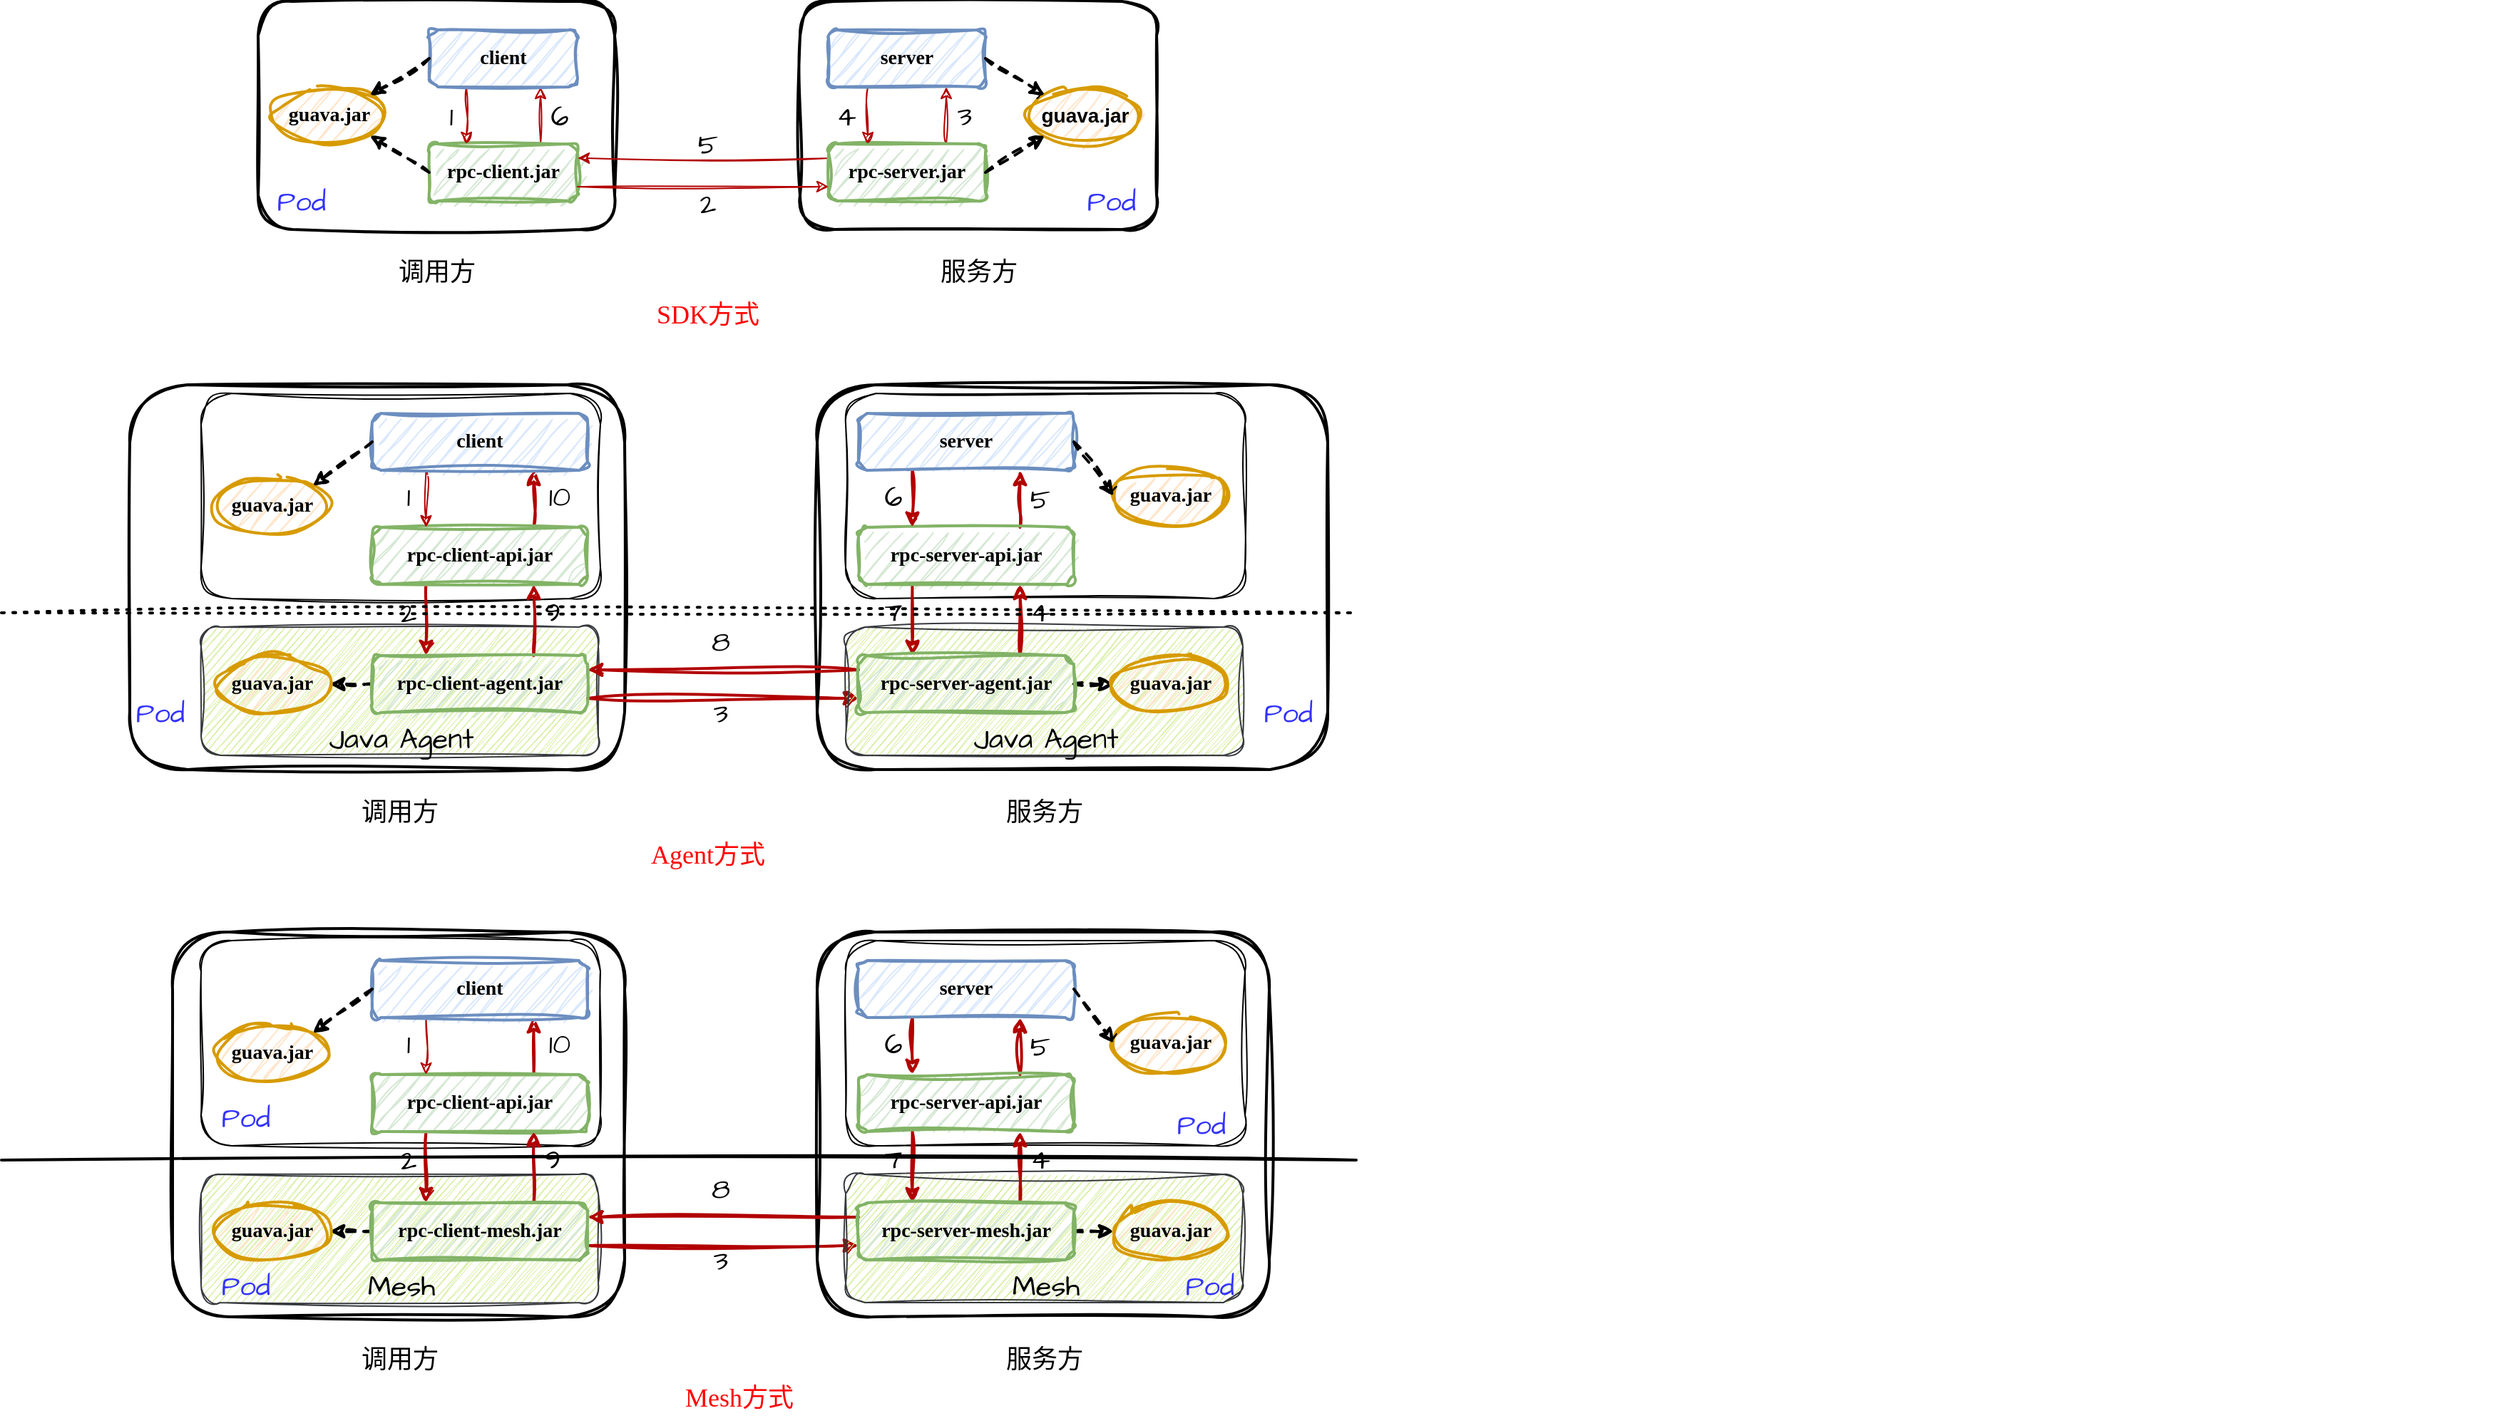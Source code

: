 <mxfile version="23.1.1" type="github">
  <diagram name="第 1 页" id="1m5Y_Z9FJWOdwL9VR-13">
    <mxGraphModel dx="1030" dy="761" grid="1" gridSize="10" guides="1" tooltips="1" connect="1" arrows="1" fold="1" page="1" pageScale="1" pageWidth="827" pageHeight="1169" math="0" shadow="0">
      <root>
        <mxCell id="0" />
        <mxCell id="1" parent="0" />
        <mxCell id="4DX10pmx3WDytaZPGjQy-30" value="" style="rounded=1;whiteSpace=wrap;html=1;strokeWidth=2;fillColor=none;sketch=1;curveFitting=1;jiggle=2;" parent="1" vertex="1">
          <mxGeometry x="100" y="480" width="347" height="270" as="geometry" />
        </mxCell>
        <mxCell id="4DX10pmx3WDytaZPGjQy-62" value="" style="rounded=1;whiteSpace=wrap;html=1;hachureGap=4;fontFamily=Architects Daughter;fontSource=https%3A%2F%2Ffonts.googleapis.com%2Fcss%3Ffamily%3DArchitects%2BDaughter;fontSize=20;fillColor=#cdeb8b;strokeColor=#36393d;sketch=1;curveFitting=1;jiggle=2;" parent="1" vertex="1">
          <mxGeometry x="150" y="650" width="278.5" height="90" as="geometry" />
        </mxCell>
        <mxCell id="4DX10pmx3WDytaZPGjQy-57" value="" style="rounded=1;whiteSpace=wrap;html=1;hachureGap=4;fontFamily=Architects Daughter;fontSource=https%3A%2F%2Ffonts.googleapis.com%2Fcss%3Ffamily%3DArchitects%2BDaughter;fontSize=20;fillColor=none;sketch=1;curveFitting=1;jiggle=2;" parent="1" vertex="1">
          <mxGeometry x="150" y="486" width="280" height="144" as="geometry" />
        </mxCell>
        <mxCell id="4DX10pmx3WDytaZPGjQy-1" value="" style="rounded=1;whiteSpace=wrap;html=1;strokeWidth=2;sketch=1;curveFitting=1;jiggle=2;" parent="1" vertex="1">
          <mxGeometry x="190" y="211" width="250" height="160" as="geometry" />
        </mxCell>
        <mxCell id="4DX10pmx3WDytaZPGjQy-18" style="edgeStyle=orthogonalEdgeStyle;rounded=0;orthogonalLoop=1;jettySize=auto;html=1;exitX=0.75;exitY=0;exitDx=0;exitDy=0;entryX=0.75;entryY=1;entryDx=0;entryDy=0;fillColor=#e51400;strokeColor=#B20000;sketch=1;curveFitting=1;jiggle=2;" parent="1" source="4DX10pmx3WDytaZPGjQy-2" target="4DX10pmx3WDytaZPGjQy-5" edge="1">
          <mxGeometry relative="1" as="geometry" />
        </mxCell>
        <mxCell id="4DX10pmx3WDytaZPGjQy-2" value="&lt;font style=&quot;font-size: 14px;&quot;&gt;&lt;b&gt;rpc-client.jar&lt;/b&gt;&lt;/font&gt;" style="rounded=1;whiteSpace=wrap;html=1;fillColor=#d5e8d4;strokeColor=#82b366;strokeWidth=2;fontFamily=Comic Sans MS;sketch=1;curveFitting=1;jiggle=2;" parent="1" vertex="1">
          <mxGeometry x="310" y="311" width="104" height="40" as="geometry" />
        </mxCell>
        <mxCell id="4DX10pmx3WDytaZPGjQy-4" value="&lt;font style=&quot;font-size: 14px;&quot;&gt;&lt;b&gt;guava.jar&lt;/b&gt;&lt;/font&gt;" style="ellipse;whiteSpace=wrap;html=1;fillColor=#ffe6cc;strokeColor=#d79b00;strokeWidth=2;fontFamily=Comic Sans MS;sketch=1;curveFitting=1;jiggle=2;" parent="1" vertex="1">
          <mxGeometry x="200" y="271" width="80" height="40" as="geometry" />
        </mxCell>
        <mxCell id="4DX10pmx3WDytaZPGjQy-6" style="edgeStyle=orthogonalEdgeStyle;rounded=0;orthogonalLoop=1;jettySize=auto;html=1;exitX=0.25;exitY=1;exitDx=0;exitDy=0;entryX=0.25;entryY=0;entryDx=0;entryDy=0;fillColor=#e51400;strokeColor=#B20000;sketch=1;curveFitting=1;jiggle=2;" parent="1" source="4DX10pmx3WDytaZPGjQy-5" target="4DX10pmx3WDytaZPGjQy-2" edge="1">
          <mxGeometry relative="1" as="geometry" />
        </mxCell>
        <mxCell id="4DX10pmx3WDytaZPGjQy-5" value="&lt;font face=&quot;Comic Sans MS&quot; style=&quot;font-size: 14px;&quot;&gt;&lt;b&gt;client&lt;/b&gt;&lt;/font&gt;" style="rounded=1;whiteSpace=wrap;html=1;fillColor=#dae8fc;strokeColor=#6c8ebf;strokeWidth=2;sketch=1;curveFitting=1;jiggle=2;" parent="1" vertex="1">
          <mxGeometry x="310" y="231" width="104" height="40" as="geometry" />
        </mxCell>
        <mxCell id="4DX10pmx3WDytaZPGjQy-7" value="&lt;font face=&quot;Comic Sans MS&quot; style=&quot;font-size: 18px;&quot;&gt;调用方&lt;/font&gt;" style="text;html=1;align=center;verticalAlign=middle;resizable=0;points=[];autosize=1;strokeColor=none;fillColor=none;sketch=1;curveFitting=1;jiggle=2;" parent="1" vertex="1">
          <mxGeometry x="275" y="381" width="80" height="40" as="geometry" />
        </mxCell>
        <mxCell id="4DX10pmx3WDytaZPGjQy-9" value="" style="rounded=1;whiteSpace=wrap;html=1;strokeWidth=2;sketch=1;curveFitting=1;jiggle=2;" parent="1" vertex="1">
          <mxGeometry x="570" y="211" width="250" height="160" as="geometry" />
        </mxCell>
        <mxCell id="4DX10pmx3WDytaZPGjQy-16" style="edgeStyle=orthogonalEdgeStyle;rounded=0;orthogonalLoop=1;jettySize=auto;html=1;exitX=0.75;exitY=0;exitDx=0;exitDy=0;entryX=0.75;entryY=1;entryDx=0;entryDy=0;fillColor=#e51400;strokeColor=#B20000;sketch=1;curveFitting=1;jiggle=2;" parent="1" source="4DX10pmx3WDytaZPGjQy-10" target="4DX10pmx3WDytaZPGjQy-13" edge="1">
          <mxGeometry relative="1" as="geometry" />
        </mxCell>
        <mxCell id="4DX10pmx3WDytaZPGjQy-17" style="edgeStyle=orthogonalEdgeStyle;rounded=0;orthogonalLoop=1;jettySize=auto;html=1;exitX=0;exitY=0.25;exitDx=0;exitDy=0;entryX=1;entryY=0.25;entryDx=0;entryDy=0;fillColor=#e51400;strokeColor=#B20000;sketch=1;curveFitting=1;jiggle=2;" parent="1" source="4DX10pmx3WDytaZPGjQy-10" target="4DX10pmx3WDytaZPGjQy-2" edge="1">
          <mxGeometry relative="1" as="geometry" />
        </mxCell>
        <mxCell id="4DX10pmx3WDytaZPGjQy-10" value="&lt;font face=&quot;Comic Sans MS&quot; style=&quot;font-size: 14px;&quot;&gt;&lt;b&gt;rpc-server.jar&lt;/b&gt;&lt;/font&gt;" style="rounded=1;whiteSpace=wrap;html=1;fillColor=#d5e8d4;strokeColor=#82b366;strokeWidth=2;sketch=1;curveFitting=1;jiggle=2;" parent="1" vertex="1">
          <mxGeometry x="590" y="311" width="110" height="40" as="geometry" />
        </mxCell>
        <mxCell id="4DX10pmx3WDytaZPGjQy-11" value="&lt;font style=&quot;font-size: 14px;&quot;&gt;&lt;b&gt;guava.jar&lt;/b&gt;&lt;/font&gt;" style="ellipse;whiteSpace=wrap;html=1;fillColor=#ffe6cc;strokeColor=#d79b00;strokeWidth=2;sketch=1;curveFitting=1;jiggle=2;" parent="1" vertex="1">
          <mxGeometry x="730" y="271" width="80" height="40" as="geometry" />
        </mxCell>
        <mxCell id="4DX10pmx3WDytaZPGjQy-12" style="edgeStyle=orthogonalEdgeStyle;rounded=0;orthogonalLoop=1;jettySize=auto;html=1;exitX=0.25;exitY=1;exitDx=0;exitDy=0;entryX=0.25;entryY=0;entryDx=0;entryDy=0;fillColor=#e51400;strokeColor=#B20000;sketch=1;curveFitting=1;jiggle=2;" parent="1" source="4DX10pmx3WDytaZPGjQy-13" target="4DX10pmx3WDytaZPGjQy-10" edge="1">
          <mxGeometry relative="1" as="geometry" />
        </mxCell>
        <mxCell id="4DX10pmx3WDytaZPGjQy-13" value="&lt;font face=&quot;Comic Sans MS&quot; style=&quot;font-size: 14px;&quot;&gt;&lt;b&gt;server&lt;/b&gt;&lt;/font&gt;" style="rounded=1;whiteSpace=wrap;html=1;fillColor=#dae8fc;strokeColor=#6c8ebf;strokeWidth=2;sketch=1;curveFitting=1;jiggle=2;" parent="1" vertex="1">
          <mxGeometry x="590" y="231" width="110" height="40" as="geometry" />
        </mxCell>
        <mxCell id="4DX10pmx3WDytaZPGjQy-14" value="&lt;font style=&quot;font-size: 18px;&quot;&gt;服务方&lt;/font&gt;" style="text;html=1;align=center;verticalAlign=middle;resizable=0;points=[];autosize=1;strokeColor=none;fillColor=none;sketch=1;curveFitting=1;jiggle=2;" parent="1" vertex="1">
          <mxGeometry x="655" y="381" width="80" height="40" as="geometry" />
        </mxCell>
        <mxCell id="4DX10pmx3WDytaZPGjQy-15" style="edgeStyle=orthogonalEdgeStyle;rounded=0;orthogonalLoop=1;jettySize=auto;html=1;exitX=1;exitY=0.75;exitDx=0;exitDy=0;entryX=0;entryY=0.75;entryDx=0;entryDy=0;fillColor=#e51400;strokeColor=#B20000;sketch=1;curveFitting=1;jiggle=2;" parent="1" source="4DX10pmx3WDytaZPGjQy-2" target="4DX10pmx3WDytaZPGjQy-10" edge="1">
          <mxGeometry relative="1" as="geometry" />
        </mxCell>
        <mxCell id="4DX10pmx3WDytaZPGjQy-20" value="" style="endArrow=classic;html=1;rounded=0;exitX=0;exitY=0.5;exitDx=0;exitDy=0;entryX=1;entryY=0;entryDx=0;entryDy=0;dashed=1;strokeWidth=2;sketch=1;curveFitting=1;jiggle=2;" parent="1" source="4DX10pmx3WDytaZPGjQy-5" target="4DX10pmx3WDytaZPGjQy-4" edge="1">
          <mxGeometry width="50" height="50" relative="1" as="geometry">
            <mxPoint x="370" y="501" as="sourcePoint" />
            <mxPoint x="420" y="451" as="targetPoint" />
          </mxGeometry>
        </mxCell>
        <mxCell id="4DX10pmx3WDytaZPGjQy-21" value="" style="endArrow=classic;html=1;rounded=0;exitX=0;exitY=0.5;exitDx=0;exitDy=0;dashed=1;entryX=1;entryY=1;entryDx=0;entryDy=0;strokeWidth=2;sketch=1;curveFitting=1;jiggle=2;" parent="1" source="4DX10pmx3WDytaZPGjQy-2" target="4DX10pmx3WDytaZPGjQy-4" edge="1">
          <mxGeometry width="50" height="50" relative="1" as="geometry">
            <mxPoint x="324" y="261" as="sourcePoint" />
            <mxPoint x="260" y="421" as="targetPoint" />
          </mxGeometry>
        </mxCell>
        <mxCell id="4DX10pmx3WDytaZPGjQy-22" value="" style="endArrow=classic;html=1;rounded=0;dashed=1;exitX=1;exitY=0.5;exitDx=0;exitDy=0;entryX=0;entryY=0;entryDx=0;entryDy=0;strokeWidth=2;sketch=1;curveFitting=1;jiggle=2;" parent="1" source="4DX10pmx3WDytaZPGjQy-13" target="4DX10pmx3WDytaZPGjQy-11" edge="1">
          <mxGeometry width="50" height="50" relative="1" as="geometry">
            <mxPoint x="740" y="451" as="sourcePoint" />
            <mxPoint x="760" y="521" as="targetPoint" />
          </mxGeometry>
        </mxCell>
        <mxCell id="4DX10pmx3WDytaZPGjQy-23" value="" style="endArrow=classic;html=1;rounded=0;dashed=1;exitX=1;exitY=0.5;exitDx=0;exitDy=0;entryX=0;entryY=1;entryDx=0;entryDy=0;strokeWidth=2;sketch=1;curveFitting=1;jiggle=2;" parent="1" source="4DX10pmx3WDytaZPGjQy-10" target="4DX10pmx3WDytaZPGjQy-11" edge="1">
          <mxGeometry width="50" height="50" relative="1" as="geometry">
            <mxPoint x="700" y="261" as="sourcePoint" />
            <mxPoint x="752" y="287" as="targetPoint" />
          </mxGeometry>
        </mxCell>
        <mxCell id="4DX10pmx3WDytaZPGjQy-31" style="edgeStyle=orthogonalEdgeStyle;rounded=0;orthogonalLoop=1;jettySize=auto;html=1;exitX=0.75;exitY=0;exitDx=0;exitDy=0;entryX=0.75;entryY=1;entryDx=0;entryDy=0;fillColor=#e51400;strokeColor=#B20000;strokeWidth=2;sketch=1;curveFitting=1;jiggle=2;" parent="1" source="4DX10pmx3WDytaZPGjQy-32" target="4DX10pmx3WDytaZPGjQy-36" edge="1">
          <mxGeometry relative="1" as="geometry" />
        </mxCell>
        <mxCell id="4DX10pmx3WDytaZPGjQy-64" style="edgeStyle=orthogonalEdgeStyle;rounded=0;hachureGap=4;orthogonalLoop=1;jettySize=auto;html=1;exitX=0.25;exitY=1;exitDx=0;exitDy=0;entryX=0.25;entryY=0;entryDx=0;entryDy=0;fontFamily=Architects Daughter;fontSource=https%3A%2F%2Ffonts.googleapis.com%2Fcss%3Ffamily%3DArchitects%2BDaughter;fontSize=16;fillColor=#e51400;strokeColor=#B20000;strokeWidth=2;sketch=1;curveFitting=1;jiggle=2;" parent="1" source="4DX10pmx3WDytaZPGjQy-32" target="4DX10pmx3WDytaZPGjQy-56" edge="1">
          <mxGeometry relative="1" as="geometry" />
        </mxCell>
        <mxCell id="4DX10pmx3WDytaZPGjQy-32" value="&lt;font style=&quot;font-size: 14px;&quot;&gt;&lt;b&gt;rpc-client-api.jar&lt;/b&gt;&lt;/font&gt;" style="rounded=1;whiteSpace=wrap;html=1;fillColor=#d5e8d4;strokeColor=#82b366;strokeWidth=2;fontFamily=Comic Sans MS;sketch=1;curveFitting=1;jiggle=2;" parent="1" vertex="1">
          <mxGeometry x="270" y="580" width="151" height="40" as="geometry" />
        </mxCell>
        <mxCell id="4DX10pmx3WDytaZPGjQy-33" value="&lt;font style=&quot;font-size: 14px;&quot;&gt;&lt;b&gt;guava.jar&lt;/b&gt;&lt;/font&gt;" style="ellipse;whiteSpace=wrap;html=1;fillColor=#ffe6cc;strokeColor=#d79b00;strokeWidth=2;fontFamily=Comic Sans MS;sketch=1;curveFitting=1;jiggle=2;" parent="1" vertex="1">
          <mxGeometry x="160" y="545" width="80" height="40" as="geometry" />
        </mxCell>
        <mxCell id="4DX10pmx3WDytaZPGjQy-34" style="edgeStyle=orthogonalEdgeStyle;rounded=0;orthogonalLoop=1;jettySize=auto;html=1;exitX=0.25;exitY=1;exitDx=0;exitDy=0;entryX=0.25;entryY=0;entryDx=0;entryDy=0;fillColor=#e51400;strokeColor=#B20000;sketch=1;curveFitting=1;jiggle=2;" parent="1" source="4DX10pmx3WDytaZPGjQy-36" target="4DX10pmx3WDytaZPGjQy-32" edge="1">
          <mxGeometry relative="1" as="geometry" />
        </mxCell>
        <mxCell id="4DX10pmx3WDytaZPGjQy-36" value="&lt;font face=&quot;Comic Sans MS&quot; style=&quot;font-size: 14px;&quot;&gt;&lt;b&gt;client&lt;/b&gt;&lt;/font&gt;" style="rounded=1;whiteSpace=wrap;html=1;fillColor=#dae8fc;strokeColor=#6c8ebf;strokeWidth=2;sketch=1;curveFitting=1;jiggle=2;" parent="1" vertex="1">
          <mxGeometry x="270" y="500" width="151" height="40" as="geometry" />
        </mxCell>
        <mxCell id="4DX10pmx3WDytaZPGjQy-37" value="&lt;font face=&quot;Comic Sans MS&quot; style=&quot;font-size: 18px;&quot;&gt;调用方&lt;/font&gt;" style="text;html=1;align=center;verticalAlign=middle;resizable=0;points=[];autosize=1;strokeColor=none;fillColor=none;sketch=1;curveFitting=1;jiggle=2;" parent="1" vertex="1">
          <mxGeometry x="248.5" y="760" width="80" height="40" as="geometry" />
        </mxCell>
        <mxCell id="4DX10pmx3WDytaZPGjQy-48" value="" style="endArrow=classic;html=1;rounded=0;exitX=0;exitY=0.5;exitDx=0;exitDy=0;entryX=1;entryY=0;entryDx=0;entryDy=0;dashed=1;strokeWidth=2;sketch=1;curveFitting=1;jiggle=2;" parent="1" source="4DX10pmx3WDytaZPGjQy-36" target="4DX10pmx3WDytaZPGjQy-33" edge="1">
          <mxGeometry width="50" height="50" relative="1" as="geometry">
            <mxPoint x="377" y="770" as="sourcePoint" />
            <mxPoint x="427" y="720" as="targetPoint" />
          </mxGeometry>
        </mxCell>
        <mxCell id="4DX10pmx3WDytaZPGjQy-60" style="edgeStyle=orthogonalEdgeStyle;rounded=0;hachureGap=4;orthogonalLoop=1;jettySize=auto;html=1;exitX=0;exitY=0.5;exitDx=0;exitDy=0;entryX=1;entryY=0.5;entryDx=0;entryDy=0;fontFamily=Architects Daughter;fontSource=https%3A%2F%2Ffonts.googleapis.com%2Fcss%3Ffamily%3DArchitects%2BDaughter;fontSize=16;dashed=1;strokeWidth=2;sketch=1;curveFitting=1;jiggle=2;" parent="1" source="4DX10pmx3WDytaZPGjQy-56" target="4DX10pmx3WDytaZPGjQy-59" edge="1">
          <mxGeometry relative="1" as="geometry" />
        </mxCell>
        <mxCell id="4DX10pmx3WDytaZPGjQy-95" style="edgeStyle=orthogonalEdgeStyle;rounded=0;hachureGap=4;orthogonalLoop=1;jettySize=auto;html=1;exitX=1;exitY=0.75;exitDx=0;exitDy=0;fontFamily=Architects Daughter;fontSource=https%3A%2F%2Ffonts.googleapis.com%2Fcss%3Ffamily%3DArchitects%2BDaughter;fontSize=16;fillColor=#e51400;strokeColor=#B20000;strokeWidth=2;entryX=0;entryY=0.75;entryDx=0;entryDy=0;sketch=1;curveFitting=1;jiggle=2;" parent="1" source="4DX10pmx3WDytaZPGjQy-56" target="4DX10pmx3WDytaZPGjQy-89" edge="1">
          <mxGeometry relative="1" as="geometry" />
        </mxCell>
        <mxCell id="4DX10pmx3WDytaZPGjQy-99" style="edgeStyle=orthogonalEdgeStyle;rounded=0;hachureGap=4;orthogonalLoop=1;jettySize=auto;html=1;exitX=0.75;exitY=0;exitDx=0;exitDy=0;entryX=0.75;entryY=1;entryDx=0;entryDy=0;fontFamily=Architects Daughter;fontSource=https%3A%2F%2Ffonts.googleapis.com%2Fcss%3Ffamily%3DArchitects%2BDaughter;fontSize=16;fillColor=#e51400;strokeColor=#B20000;strokeWidth=2;sketch=1;curveFitting=1;jiggle=2;" parent="1" source="4DX10pmx3WDytaZPGjQy-56" target="4DX10pmx3WDytaZPGjQy-32" edge="1">
          <mxGeometry relative="1" as="geometry" />
        </mxCell>
        <mxCell id="4DX10pmx3WDytaZPGjQy-56" value="&lt;font style=&quot;font-size: 14px;&quot;&gt;&lt;b&gt;rpc-client-agent.jar&lt;/b&gt;&lt;/font&gt;" style="rounded=1;whiteSpace=wrap;html=1;fillColor=#d5e8d4;strokeColor=#82b366;strokeWidth=2;fontFamily=Comic Sans MS;sketch=1;curveFitting=1;jiggle=2;" parent="1" vertex="1">
          <mxGeometry x="270" y="670" width="151" height="40" as="geometry" />
        </mxCell>
        <mxCell id="4DX10pmx3WDytaZPGjQy-59" value="&lt;font style=&quot;font-size: 14px;&quot;&gt;&lt;b&gt;guava.jar&lt;/b&gt;&lt;/font&gt;" style="ellipse;whiteSpace=wrap;html=1;fillColor=#ffe6cc;strokeColor=#d79b00;strokeWidth=2;fontFamily=Comic Sans MS;sketch=1;curveFitting=1;jiggle=2;" parent="1" vertex="1">
          <mxGeometry x="160" y="670" width="80" height="40" as="geometry" />
        </mxCell>
        <mxCell id="4DX10pmx3WDytaZPGjQy-66" value="2" style="text;html=1;align=center;verticalAlign=middle;resizable=0;points=[];autosize=1;strokeColor=none;fillColor=none;fontSize=20;fontFamily=Architects Daughter;strokeWidth=2;sketch=1;curveFitting=1;jiggle=2;" parent="1" vertex="1">
          <mxGeometry x="280" y="620" width="30" height="40" as="geometry" />
        </mxCell>
        <mxCell id="4DX10pmx3WDytaZPGjQy-67" value="1" style="text;html=1;align=center;verticalAlign=middle;resizable=0;points=[];autosize=1;strokeColor=none;fillColor=none;fontSize=20;fontFamily=Architects Daughter;sketch=1;curveFitting=1;jiggle=2;" parent="1" vertex="1">
          <mxGeometry x="310" y="271" width="30" height="40" as="geometry" />
        </mxCell>
        <mxCell id="4DX10pmx3WDytaZPGjQy-68" value="2" style="text;html=1;align=center;verticalAlign=middle;resizable=0;points=[];autosize=1;strokeColor=none;fillColor=none;fontSize=20;fontFamily=Architects Daughter;sketch=1;curveFitting=1;jiggle=2;" parent="1" vertex="1">
          <mxGeometry x="490" y="333" width="30" height="40" as="geometry" />
        </mxCell>
        <mxCell id="4DX10pmx3WDytaZPGjQy-69" value="6" style="text;html=1;align=center;verticalAlign=middle;resizable=0;points=[];autosize=1;strokeColor=none;fillColor=none;fontSize=20;fontFamily=Architects Daughter;sketch=1;curveFitting=1;jiggle=2;" parent="1" vertex="1">
          <mxGeometry x="381" y="271" width="40" height="40" as="geometry" />
        </mxCell>
        <mxCell id="4DX10pmx3WDytaZPGjQy-70" value="5" style="text;html=1;align=center;verticalAlign=middle;resizable=0;points=[];autosize=1;strokeColor=none;fillColor=none;fontSize=20;fontFamily=Architects Daughter;sketch=1;curveFitting=1;jiggle=2;" parent="1" vertex="1">
          <mxGeometry x="485" y="291" width="40" height="40" as="geometry" />
        </mxCell>
        <mxCell id="4DX10pmx3WDytaZPGjQy-71" value="4" style="text;html=1;align=center;verticalAlign=middle;resizable=0;points=[];autosize=1;strokeColor=none;fillColor=none;fontSize=20;fontFamily=Architects Daughter;sketch=1;curveFitting=1;jiggle=2;" parent="1" vertex="1">
          <mxGeometry x="582" y="271" width="40" height="40" as="geometry" />
        </mxCell>
        <mxCell id="4DX10pmx3WDytaZPGjQy-72" value="3" style="text;html=1;align=center;verticalAlign=middle;resizable=0;points=[];autosize=1;strokeColor=none;fillColor=none;fontSize=20;fontFamily=Architects Daughter;sketch=1;curveFitting=1;jiggle=2;" parent="1" vertex="1">
          <mxGeometry x="670" y="271" width="30" height="40" as="geometry" />
        </mxCell>
        <mxCell id="4DX10pmx3WDytaZPGjQy-74" value="Java Agent" style="text;html=1;align=center;verticalAlign=middle;resizable=0;points=[];autosize=1;strokeColor=none;fillColor=none;fontSize=20;fontFamily=Architects Daughter;sketch=1;curveFitting=1;jiggle=2;" parent="1" vertex="1">
          <mxGeometry x="230" y="708" width="120" height="40" as="geometry" />
        </mxCell>
        <mxCell id="4DX10pmx3WDytaZPGjQy-76" value="1" style="text;html=1;align=center;verticalAlign=middle;resizable=0;points=[];autosize=1;strokeColor=none;fillColor=none;fontSize=20;fontFamily=Architects Daughter;strokeWidth=2;sketch=1;curveFitting=1;jiggle=2;" parent="1" vertex="1">
          <mxGeometry x="280" y="538" width="30" height="40" as="geometry" />
        </mxCell>
        <mxCell id="4DX10pmx3WDytaZPGjQy-77" value="" style="rounded=1;whiteSpace=wrap;html=1;strokeWidth=2;fillColor=none;direction=east;sketch=1;curveFitting=1;jiggle=2;" parent="1" vertex="1">
          <mxGeometry x="582" y="480" width="358" height="270" as="geometry" />
        </mxCell>
        <mxCell id="4DX10pmx3WDytaZPGjQy-78" value="" style="rounded=1;whiteSpace=wrap;html=1;hachureGap=4;fontFamily=Architects Daughter;fontSource=https%3A%2F%2Ffonts.googleapis.com%2Fcss%3Ffamily%3DArchitects%2BDaughter;fontSize=20;fillColor=#cdeb8b;strokeColor=#36393d;direction=east;sketch=1;curveFitting=1;jiggle=2;" parent="1" vertex="1">
          <mxGeometry x="602" y="650" width="278.5" height="90" as="geometry" />
        </mxCell>
        <mxCell id="4DX10pmx3WDytaZPGjQy-79" value="" style="rounded=1;whiteSpace=wrap;html=1;hachureGap=4;fontFamily=Architects Daughter;fontSource=https%3A%2F%2Ffonts.googleapis.com%2Fcss%3Ffamily%3DArchitects%2BDaughter;fontSize=20;fillColor=none;direction=east;sketch=1;curveFitting=1;jiggle=2;" parent="1" vertex="1">
          <mxGeometry x="602" y="486" width="280" height="144" as="geometry" />
        </mxCell>
        <mxCell id="4DX10pmx3WDytaZPGjQy-80" style="edgeStyle=orthogonalEdgeStyle;rounded=0;orthogonalLoop=1;jettySize=auto;html=1;exitX=0.75;exitY=0;exitDx=0;exitDy=0;entryX=0.75;entryY=1;entryDx=0;entryDy=0;fillColor=#e51400;strokeColor=#B20000;strokeWidth=2;sketch=1;curveFitting=1;jiggle=2;" parent="1" source="4DX10pmx3WDytaZPGjQy-82" target="4DX10pmx3WDytaZPGjQy-85" edge="1">
          <mxGeometry relative="1" as="geometry" />
        </mxCell>
        <mxCell id="4DX10pmx3WDytaZPGjQy-81" style="edgeStyle=orthogonalEdgeStyle;rounded=0;hachureGap=4;orthogonalLoop=1;jettySize=auto;html=1;exitX=0.25;exitY=1;exitDx=0;exitDy=0;entryX=0.25;entryY=0;entryDx=0;entryDy=0;fontFamily=Architects Daughter;fontSource=https%3A%2F%2Ffonts.googleapis.com%2Fcss%3Ffamily%3DArchitects%2BDaughter;fontSize=16;fillColor=#e51400;strokeColor=#B20000;strokeWidth=2;sketch=1;curveFitting=1;jiggle=2;" parent="1" source="4DX10pmx3WDytaZPGjQy-82" target="4DX10pmx3WDytaZPGjQy-89" edge="1">
          <mxGeometry relative="1" as="geometry" />
        </mxCell>
        <mxCell id="4DX10pmx3WDytaZPGjQy-82" value="&lt;font style=&quot;font-size: 14px;&quot;&gt;&lt;b&gt;rpc-server-api.jar&lt;/b&gt;&lt;/font&gt;" style="rounded=1;whiteSpace=wrap;html=1;fillColor=#d5e8d4;strokeColor=#82b366;strokeWidth=2;fontFamily=Comic Sans MS;direction=east;sketch=1;curveFitting=1;jiggle=2;" parent="1" vertex="1">
          <mxGeometry x="611" y="580" width="151" height="40" as="geometry" />
        </mxCell>
        <mxCell id="4DX10pmx3WDytaZPGjQy-83" value="&lt;font style=&quot;font-size: 14px;&quot;&gt;&lt;b&gt;guava.jar&lt;/b&gt;&lt;/font&gt;" style="ellipse;whiteSpace=wrap;html=1;fillColor=#ffe6cc;strokeColor=#d79b00;strokeWidth=2;fontFamily=Comic Sans MS;direction=east;sketch=1;curveFitting=1;jiggle=2;" parent="1" vertex="1">
          <mxGeometry x="790" y="538" width="80" height="40" as="geometry" />
        </mxCell>
        <mxCell id="4DX10pmx3WDytaZPGjQy-84" style="edgeStyle=orthogonalEdgeStyle;rounded=0;orthogonalLoop=1;jettySize=auto;html=1;exitX=0.25;exitY=1;exitDx=0;exitDy=0;entryX=0.25;entryY=0;entryDx=0;entryDy=0;fillColor=#e51400;strokeColor=#B20000;strokeWidth=2;sketch=1;curveFitting=1;jiggle=2;" parent="1" source="4DX10pmx3WDytaZPGjQy-85" target="4DX10pmx3WDytaZPGjQy-82" edge="1">
          <mxGeometry relative="1" as="geometry" />
        </mxCell>
        <mxCell id="4DX10pmx3WDytaZPGjQy-85" value="&lt;font face=&quot;Comic Sans MS&quot; style=&quot;font-size: 14px;&quot;&gt;&lt;b&gt;server&lt;/b&gt;&lt;/font&gt;" style="rounded=1;whiteSpace=wrap;html=1;fillColor=#dae8fc;strokeColor=#6c8ebf;strokeWidth=2;direction=east;sketch=1;curveFitting=1;jiggle=2;" parent="1" vertex="1">
          <mxGeometry x="611" y="500" width="151" height="40" as="geometry" />
        </mxCell>
        <mxCell id="4DX10pmx3WDytaZPGjQy-86" value="&lt;font face=&quot;Comic Sans MS&quot;&gt;&lt;span style=&quot;font-size: 18px;&quot;&gt;服务方&lt;/span&gt;&lt;/font&gt;" style="text;html=1;align=center;verticalAlign=middle;resizable=0;points=[];autosize=1;strokeColor=none;fillColor=none;sketch=1;curveFitting=1;jiggle=2;" parent="1" vertex="1">
          <mxGeometry x="700.5" y="760" width="80" height="40" as="geometry" />
        </mxCell>
        <mxCell id="4DX10pmx3WDytaZPGjQy-94" style="edgeStyle=orthogonalEdgeStyle;rounded=0;hachureGap=4;orthogonalLoop=1;jettySize=auto;html=1;exitX=1;exitY=0.5;exitDx=0;exitDy=0;entryX=0;entryY=0.5;entryDx=0;entryDy=0;fontFamily=Architects Daughter;fontSource=https%3A%2F%2Ffonts.googleapis.com%2Fcss%3Ffamily%3DArchitects%2BDaughter;fontSize=16;dashed=1;strokeWidth=2;sketch=1;curveFitting=1;jiggle=2;" parent="1" source="4DX10pmx3WDytaZPGjQy-89" target="4DX10pmx3WDytaZPGjQy-90" edge="1">
          <mxGeometry relative="1" as="geometry" />
        </mxCell>
        <mxCell id="4DX10pmx3WDytaZPGjQy-96" style="edgeStyle=orthogonalEdgeStyle;rounded=0;hachureGap=4;orthogonalLoop=1;jettySize=auto;html=1;exitX=0.75;exitY=0;exitDx=0;exitDy=0;entryX=0.75;entryY=1;entryDx=0;entryDy=0;fontFamily=Architects Daughter;fontSource=https%3A%2F%2Ffonts.googleapis.com%2Fcss%3Ffamily%3DArchitects%2BDaughter;fontSize=16;fillColor=#e51400;strokeColor=#B20000;strokeWidth=2;sketch=1;curveFitting=1;jiggle=2;" parent="1" source="4DX10pmx3WDytaZPGjQy-89" target="4DX10pmx3WDytaZPGjQy-82" edge="1">
          <mxGeometry relative="1" as="geometry" />
        </mxCell>
        <mxCell id="4DX10pmx3WDytaZPGjQy-98" style="edgeStyle=orthogonalEdgeStyle;rounded=0;hachureGap=4;orthogonalLoop=1;jettySize=auto;html=1;exitX=0;exitY=0.25;exitDx=0;exitDy=0;entryX=1;entryY=0.25;entryDx=0;entryDy=0;fontFamily=Architects Daughter;fontSource=https%3A%2F%2Ffonts.googleapis.com%2Fcss%3Ffamily%3DArchitects%2BDaughter;fontSize=16;strokeWidth=2;fillColor=#e51400;strokeColor=#B20000;sketch=1;curveFitting=1;jiggle=2;" parent="1" source="4DX10pmx3WDytaZPGjQy-89" target="4DX10pmx3WDytaZPGjQy-56" edge="1">
          <mxGeometry relative="1" as="geometry" />
        </mxCell>
        <mxCell id="4DX10pmx3WDytaZPGjQy-89" value="&lt;font style=&quot;font-size: 14px;&quot;&gt;&lt;b&gt;rpc-server-agent.jar&lt;/b&gt;&lt;/font&gt;" style="rounded=1;whiteSpace=wrap;html=1;fillColor=#d5e8d4;strokeColor=#82b366;strokeWidth=2;fontFamily=Comic Sans MS;direction=east;sketch=1;curveFitting=1;jiggle=2;" parent="1" vertex="1">
          <mxGeometry x="611" y="670" width="151" height="40" as="geometry" />
        </mxCell>
        <mxCell id="4DX10pmx3WDytaZPGjQy-90" value="&lt;font style=&quot;font-size: 14px;&quot;&gt;&lt;b&gt;guava.jar&lt;/b&gt;&lt;/font&gt;" style="ellipse;whiteSpace=wrap;html=1;fillColor=#ffe6cc;strokeColor=#d79b00;strokeWidth=2;fontFamily=Comic Sans MS;direction=east;sketch=1;curveFitting=1;jiggle=2;" parent="1" vertex="1">
          <mxGeometry x="790" y="670" width="80" height="40" as="geometry" />
        </mxCell>
        <mxCell id="4DX10pmx3WDytaZPGjQy-92" value="Java Agent" style="text;html=1;align=center;verticalAlign=middle;resizable=0;points=[];autosize=1;strokeColor=none;fillColor=none;fontSize=20;fontFamily=Architects Daughter;sketch=1;curveFitting=1;jiggle=2;" parent="1" vertex="1">
          <mxGeometry x="682" y="708" width="120" height="40" as="geometry" />
        </mxCell>
        <mxCell id="4DX10pmx3WDytaZPGjQy-102" value="10" style="text;html=1;align=center;verticalAlign=middle;resizable=0;points=[];autosize=1;strokeColor=none;fillColor=none;fontSize=20;fontFamily=Architects Daughter;sketch=1;curveFitting=1;jiggle=2;" parent="1" vertex="1">
          <mxGeometry x="381" y="538" width="40" height="40" as="geometry" />
        </mxCell>
        <mxCell id="4DX10pmx3WDytaZPGjQy-103" value="9" style="text;html=1;align=center;verticalAlign=middle;resizable=0;points=[];autosize=1;strokeColor=none;fillColor=none;fontSize=20;fontFamily=Architects Daughter;sketch=1;curveFitting=1;jiggle=2;" parent="1" vertex="1">
          <mxGeometry x="381" y="619" width="30" height="40" as="geometry" />
        </mxCell>
        <mxCell id="4DX10pmx3WDytaZPGjQy-104" value="8" style="text;html=1;align=center;verticalAlign=middle;resizable=0;points=[];autosize=1;strokeColor=none;fillColor=none;fontSize=20;fontFamily=Architects Daughter;sketch=1;curveFitting=1;jiggle=2;" parent="1" vertex="1">
          <mxGeometry x="493.5" y="640" width="40" height="40" as="geometry" />
        </mxCell>
        <mxCell id="4DX10pmx3WDytaZPGjQy-105" value="7" style="text;html=1;align=center;verticalAlign=middle;resizable=0;points=[];autosize=1;strokeColor=none;fillColor=none;fontSize=20;fontFamily=Architects Daughter;sketch=1;curveFitting=1;jiggle=2;" parent="1" vertex="1">
          <mxGeometry x="615" y="619" width="40" height="40" as="geometry" />
        </mxCell>
        <mxCell id="4DX10pmx3WDytaZPGjQy-106" value="6" style="text;html=1;align=center;verticalAlign=middle;resizable=0;points=[];autosize=1;strokeColor=none;fillColor=none;fontSize=20;fontFamily=Architects Daughter;sketch=1;curveFitting=1;jiggle=2;" parent="1" vertex="1">
          <mxGeometry x="615" y="538" width="40" height="40" as="geometry" />
        </mxCell>
        <mxCell id="4DX10pmx3WDytaZPGjQy-107" value="5" style="text;html=1;align=center;verticalAlign=middle;resizable=0;points=[];autosize=1;strokeColor=none;fillColor=none;fontSize=20;fontFamily=Architects Daughter;sketch=1;curveFitting=1;jiggle=2;" parent="1" vertex="1">
          <mxGeometry x="718" y="540" width="40" height="40" as="geometry" />
        </mxCell>
        <mxCell id="4DX10pmx3WDytaZPGjQy-108" value="4" style="text;html=1;align=center;verticalAlign=middle;resizable=0;points=[];autosize=1;strokeColor=none;fillColor=none;fontSize=20;fontFamily=Architects Daughter;sketch=1;curveFitting=1;jiggle=2;" parent="1" vertex="1">
          <mxGeometry x="718" y="619" width="40" height="40" as="geometry" />
        </mxCell>
        <mxCell id="4DX10pmx3WDytaZPGjQy-109" value="3" style="text;html=1;align=center;verticalAlign=middle;resizable=0;points=[];autosize=1;strokeColor=none;fillColor=none;fontSize=20;fontFamily=Architects Daughter;sketch=1;curveFitting=1;jiggle=2;" parent="1" vertex="1">
          <mxGeometry x="498.5" y="690" width="30" height="40" as="geometry" />
        </mxCell>
        <mxCell id="4DX10pmx3WDytaZPGjQy-110" value="" style="endArrow=none;dashed=1;html=1;dashPattern=1 3;strokeWidth=2;rounded=0;hachureGap=4;fontFamily=Architects Daughter;fontSource=https%3A%2F%2Ffonts.googleapis.com%2Fcss%3Ffamily%3DArchitects%2BDaughter;fontSize=16;sketch=1;curveFitting=1;jiggle=2;" parent="1" edge="1">
          <mxGeometry width="50" height="50" relative="1" as="geometry">
            <mxPoint x="10" y="640" as="sourcePoint" />
            <mxPoint x="960" y="640" as="targetPoint" />
          </mxGeometry>
        </mxCell>
        <mxCell id="4DX10pmx3WDytaZPGjQy-113" value="" style="endArrow=classic;html=1;rounded=0;exitX=1;exitY=0.5;exitDx=0;exitDy=0;entryX=0;entryY=0.5;entryDx=0;entryDy=0;dashed=1;strokeWidth=2;sketch=1;curveFitting=1;jiggle=2;" parent="1" source="4DX10pmx3WDytaZPGjQy-85" target="4DX10pmx3WDytaZPGjQy-83" edge="1">
          <mxGeometry width="50" height="50" relative="1" as="geometry">
            <mxPoint x="280" y="530" as="sourcePoint" />
            <mxPoint x="238" y="561" as="targetPoint" />
          </mxGeometry>
        </mxCell>
        <mxCell id="4DX10pmx3WDytaZPGjQy-114" value="" style="rounded=1;whiteSpace=wrap;html=1;strokeWidth=2;fillColor=none;sketch=1;curveFitting=1;jiggle=2;" parent="1" vertex="1">
          <mxGeometry x="130" y="864" width="317" height="270" as="geometry" />
        </mxCell>
        <mxCell id="4DX10pmx3WDytaZPGjQy-115" value="" style="rounded=1;whiteSpace=wrap;html=1;hachureGap=4;fontFamily=Architects Daughter;fontSource=https%3A%2F%2Ffonts.googleapis.com%2Fcss%3Ffamily%3DArchitects%2BDaughter;fontSize=20;fillColor=#cdeb8b;strokeColor=#36393d;sketch=1;curveFitting=1;jiggle=2;" parent="1" vertex="1">
          <mxGeometry x="150" y="1034" width="278.5" height="90" as="geometry" />
        </mxCell>
        <mxCell id="4DX10pmx3WDytaZPGjQy-116" value="" style="rounded=1;whiteSpace=wrap;html=1;hachureGap=4;fontFamily=Architects Daughter;fontSource=https%3A%2F%2Ffonts.googleapis.com%2Fcss%3Ffamily%3DArchitects%2BDaughter;fontSize=20;fillColor=none;sketch=1;curveFitting=1;jiggle=2;" parent="1" vertex="1">
          <mxGeometry x="150" y="870" width="280" height="144" as="geometry" />
        </mxCell>
        <mxCell id="4DX10pmx3WDytaZPGjQy-117" style="edgeStyle=orthogonalEdgeStyle;rounded=0;orthogonalLoop=1;jettySize=auto;html=1;exitX=0.75;exitY=0;exitDx=0;exitDy=0;entryX=0.75;entryY=1;entryDx=0;entryDy=0;fillColor=#e51400;strokeColor=#B20000;strokeWidth=2;sketch=1;curveFitting=1;jiggle=2;" parent="1" source="4DX10pmx3WDytaZPGjQy-119" target="4DX10pmx3WDytaZPGjQy-122" edge="1">
          <mxGeometry relative="1" as="geometry" />
        </mxCell>
        <mxCell id="4DX10pmx3WDytaZPGjQy-118" style="edgeStyle=orthogonalEdgeStyle;rounded=0;hachureGap=4;orthogonalLoop=1;jettySize=auto;html=1;exitX=0.25;exitY=1;exitDx=0;exitDy=0;entryX=0.25;entryY=0;entryDx=0;entryDy=0;fontFamily=Architects Daughter;fontSource=https%3A%2F%2Ffonts.googleapis.com%2Fcss%3Ffamily%3DArchitects%2BDaughter;fontSize=16;fillColor=#e51400;strokeColor=#B20000;strokeWidth=2;sketch=1;curveFitting=1;jiggle=2;" parent="1" source="4DX10pmx3WDytaZPGjQy-119" target="4DX10pmx3WDytaZPGjQy-128" edge="1">
          <mxGeometry relative="1" as="geometry" />
        </mxCell>
        <mxCell id="4DX10pmx3WDytaZPGjQy-119" value="&lt;font style=&quot;font-size: 14px;&quot;&gt;&lt;b&gt;rpc-client-api.jar&lt;/b&gt;&lt;/font&gt;" style="rounded=1;whiteSpace=wrap;html=1;fillColor=#d5e8d4;strokeColor=#82b366;strokeWidth=2;fontFamily=Comic Sans MS;sketch=1;curveFitting=1;jiggle=2;" parent="1" vertex="1">
          <mxGeometry x="270" y="964" width="151" height="40" as="geometry" />
        </mxCell>
        <mxCell id="4DX10pmx3WDytaZPGjQy-120" value="&lt;font style=&quot;font-size: 14px;&quot;&gt;&lt;b&gt;guava.jar&lt;/b&gt;&lt;/font&gt;" style="ellipse;whiteSpace=wrap;html=1;fillColor=#ffe6cc;strokeColor=#d79b00;strokeWidth=2;fontFamily=Comic Sans MS;sketch=1;curveFitting=1;jiggle=2;" parent="1" vertex="1">
          <mxGeometry x="160" y="929" width="80" height="40" as="geometry" />
        </mxCell>
        <mxCell id="4DX10pmx3WDytaZPGjQy-121" style="edgeStyle=orthogonalEdgeStyle;rounded=0;orthogonalLoop=1;jettySize=auto;html=1;exitX=0.25;exitY=1;exitDx=0;exitDy=0;entryX=0.25;entryY=0;entryDx=0;entryDy=0;fillColor=#e51400;strokeColor=#B20000;sketch=1;curveFitting=1;jiggle=2;" parent="1" source="4DX10pmx3WDytaZPGjQy-122" target="4DX10pmx3WDytaZPGjQy-119" edge="1">
          <mxGeometry relative="1" as="geometry" />
        </mxCell>
        <mxCell id="4DX10pmx3WDytaZPGjQy-122" value="&lt;font face=&quot;Comic Sans MS&quot; style=&quot;font-size: 14px;&quot;&gt;&lt;b&gt;client&lt;/b&gt;&lt;/font&gt;" style="rounded=1;whiteSpace=wrap;html=1;fillColor=#dae8fc;strokeColor=#6c8ebf;strokeWidth=2;sketch=1;curveFitting=1;jiggle=2;" parent="1" vertex="1">
          <mxGeometry x="270" y="884" width="151" height="40" as="geometry" />
        </mxCell>
        <mxCell id="4DX10pmx3WDytaZPGjQy-123" value="&lt;font face=&quot;Comic Sans MS&quot; style=&quot;font-size: 18px;&quot;&gt;调用方&lt;/font&gt;" style="text;html=1;align=center;verticalAlign=middle;resizable=0;points=[];autosize=1;strokeColor=none;fillColor=none;sketch=1;curveFitting=1;jiggle=2;" parent="1" vertex="1">
          <mxGeometry x="248.5" y="1144" width="80" height="40" as="geometry" />
        </mxCell>
        <mxCell id="4DX10pmx3WDytaZPGjQy-124" value="" style="endArrow=classic;html=1;rounded=0;exitX=0;exitY=0.5;exitDx=0;exitDy=0;entryX=1;entryY=0;entryDx=0;entryDy=0;dashed=1;strokeWidth=2;sketch=1;curveFitting=1;jiggle=2;" parent="1" source="4DX10pmx3WDytaZPGjQy-122" target="4DX10pmx3WDytaZPGjQy-120" edge="1">
          <mxGeometry width="50" height="50" relative="1" as="geometry">
            <mxPoint x="377" y="1154" as="sourcePoint" />
            <mxPoint x="427" y="1104" as="targetPoint" />
          </mxGeometry>
        </mxCell>
        <mxCell id="4DX10pmx3WDytaZPGjQy-125" style="edgeStyle=orthogonalEdgeStyle;rounded=0;hachureGap=4;orthogonalLoop=1;jettySize=auto;html=1;exitX=0;exitY=0.5;exitDx=0;exitDy=0;entryX=1;entryY=0.5;entryDx=0;entryDy=0;fontFamily=Architects Daughter;fontSource=https%3A%2F%2Ffonts.googleapis.com%2Fcss%3Ffamily%3DArchitects%2BDaughter;fontSize=16;dashed=1;strokeWidth=2;sketch=1;curveFitting=1;jiggle=2;" parent="1" source="4DX10pmx3WDytaZPGjQy-128" target="4DX10pmx3WDytaZPGjQy-129" edge="1">
          <mxGeometry relative="1" as="geometry" />
        </mxCell>
        <mxCell id="4DX10pmx3WDytaZPGjQy-126" style="edgeStyle=orthogonalEdgeStyle;rounded=0;hachureGap=4;orthogonalLoop=1;jettySize=auto;html=1;exitX=1;exitY=0.75;exitDx=0;exitDy=0;fontFamily=Architects Daughter;fontSource=https%3A%2F%2Ffonts.googleapis.com%2Fcss%3Ffamily%3DArchitects%2BDaughter;fontSize=16;fillColor=#e51400;strokeColor=#B20000;strokeWidth=2;entryX=0;entryY=0.75;entryDx=0;entryDy=0;sketch=1;curveFitting=1;jiggle=2;" parent="1" source="4DX10pmx3WDytaZPGjQy-128" target="4DX10pmx3WDytaZPGjQy-146" edge="1">
          <mxGeometry relative="1" as="geometry" />
        </mxCell>
        <mxCell id="4DX10pmx3WDytaZPGjQy-127" style="edgeStyle=orthogonalEdgeStyle;rounded=0;hachureGap=4;orthogonalLoop=1;jettySize=auto;html=1;exitX=0.75;exitY=0;exitDx=0;exitDy=0;entryX=0.75;entryY=1;entryDx=0;entryDy=0;fontFamily=Architects Daughter;fontSource=https%3A%2F%2Ffonts.googleapis.com%2Fcss%3Ffamily%3DArchitects%2BDaughter;fontSize=16;fillColor=#e51400;strokeColor=#B20000;strokeWidth=2;sketch=1;curveFitting=1;jiggle=2;" parent="1" source="4DX10pmx3WDytaZPGjQy-128" target="4DX10pmx3WDytaZPGjQy-119" edge="1">
          <mxGeometry relative="1" as="geometry" />
        </mxCell>
        <mxCell id="4DX10pmx3WDytaZPGjQy-128" value="&lt;font style=&quot;font-size: 14px;&quot;&gt;&lt;b&gt;rpc-client-mesh.jar&lt;/b&gt;&lt;/font&gt;" style="rounded=1;whiteSpace=wrap;html=1;fillColor=#d5e8d4;strokeColor=#82b366;strokeWidth=2;fontFamily=Comic Sans MS;sketch=1;curveFitting=1;jiggle=2;" parent="1" vertex="1">
          <mxGeometry x="270" y="1054" width="151" height="40" as="geometry" />
        </mxCell>
        <mxCell id="4DX10pmx3WDytaZPGjQy-129" value="&lt;font style=&quot;font-size: 14px;&quot;&gt;&lt;b&gt;guava.jar&lt;/b&gt;&lt;/font&gt;" style="ellipse;whiteSpace=wrap;html=1;fillColor=#ffe6cc;strokeColor=#d79b00;strokeWidth=2;fontFamily=Comic Sans MS;sketch=1;curveFitting=1;jiggle=2;" parent="1" vertex="1">
          <mxGeometry x="160" y="1054" width="80" height="40" as="geometry" />
        </mxCell>
        <mxCell id="4DX10pmx3WDytaZPGjQy-130" value="2" style="text;html=1;align=center;verticalAlign=middle;resizable=0;points=[];autosize=1;strokeColor=none;fillColor=none;fontSize=20;fontFamily=Architects Daughter;strokeWidth=2;sketch=1;curveFitting=1;jiggle=2;" parent="1" vertex="1">
          <mxGeometry x="280" y="1004" width="30" height="40" as="geometry" />
        </mxCell>
        <mxCell id="4DX10pmx3WDytaZPGjQy-131" value="Mesh" style="text;html=1;align=center;verticalAlign=middle;resizable=0;points=[];autosize=1;strokeColor=none;fillColor=none;fontSize=20;fontFamily=Architects Daughter;sketch=1;curveFitting=1;jiggle=2;" parent="1" vertex="1">
          <mxGeometry x="255" y="1092" width="70" height="40" as="geometry" />
        </mxCell>
        <mxCell id="4DX10pmx3WDytaZPGjQy-132" value="1" style="text;html=1;align=center;verticalAlign=middle;resizable=0;points=[];autosize=1;strokeColor=none;fillColor=none;fontSize=20;fontFamily=Architects Daughter;strokeWidth=2;sketch=1;curveFitting=1;jiggle=2;" parent="1" vertex="1">
          <mxGeometry x="280" y="922" width="30" height="40" as="geometry" />
        </mxCell>
        <mxCell id="4DX10pmx3WDytaZPGjQy-133" value="" style="rounded=1;whiteSpace=wrap;html=1;strokeWidth=2;fillColor=none;direction=east;sketch=1;curveFitting=1;jiggle=2;" parent="1" vertex="1">
          <mxGeometry x="582" y="864" width="317" height="270" as="geometry" />
        </mxCell>
        <mxCell id="4DX10pmx3WDytaZPGjQy-134" value="" style="rounded=1;whiteSpace=wrap;html=1;hachureGap=4;fontFamily=Architects Daughter;fontSource=https%3A%2F%2Ffonts.googleapis.com%2Fcss%3Ffamily%3DArchitects%2BDaughter;fontSize=20;fillColor=#cdeb8b;strokeColor=#36393d;direction=east;sketch=1;curveFitting=1;jiggle=2;" parent="1" vertex="1">
          <mxGeometry x="602" y="1034" width="278.5" height="90" as="geometry" />
        </mxCell>
        <mxCell id="4DX10pmx3WDytaZPGjQy-135" value="" style="rounded=1;whiteSpace=wrap;html=1;hachureGap=4;fontFamily=Architects Daughter;fontSource=https%3A%2F%2Ffonts.googleapis.com%2Fcss%3Ffamily%3DArchitects%2BDaughter;fontSize=20;fillColor=none;direction=east;sketch=1;curveFitting=1;jiggle=2;" parent="1" vertex="1">
          <mxGeometry x="602" y="870" width="280" height="144" as="geometry" />
        </mxCell>
        <mxCell id="4DX10pmx3WDytaZPGjQy-136" style="edgeStyle=orthogonalEdgeStyle;rounded=0;orthogonalLoop=1;jettySize=auto;html=1;exitX=0.75;exitY=0;exitDx=0;exitDy=0;entryX=0.75;entryY=1;entryDx=0;entryDy=0;fillColor=#e51400;strokeColor=#B20000;strokeWidth=2;sketch=1;curveFitting=1;jiggle=2;" parent="1" source="4DX10pmx3WDytaZPGjQy-138" target="4DX10pmx3WDytaZPGjQy-141" edge="1">
          <mxGeometry relative="1" as="geometry" />
        </mxCell>
        <mxCell id="4DX10pmx3WDytaZPGjQy-137" style="edgeStyle=orthogonalEdgeStyle;rounded=0;hachureGap=4;orthogonalLoop=1;jettySize=auto;html=1;exitX=0.25;exitY=1;exitDx=0;exitDy=0;entryX=0.25;entryY=0;entryDx=0;entryDy=0;fontFamily=Architects Daughter;fontSource=https%3A%2F%2Ffonts.googleapis.com%2Fcss%3Ffamily%3DArchitects%2BDaughter;fontSize=16;fillColor=#e51400;strokeColor=#B20000;strokeWidth=2;sketch=1;curveFitting=1;jiggle=2;" parent="1" source="4DX10pmx3WDytaZPGjQy-138" target="4DX10pmx3WDytaZPGjQy-146" edge="1">
          <mxGeometry relative="1" as="geometry" />
        </mxCell>
        <mxCell id="4DX10pmx3WDytaZPGjQy-138" value="&lt;font style=&quot;font-size: 14px;&quot;&gt;&lt;b&gt;rpc-server-api.jar&lt;/b&gt;&lt;/font&gt;" style="rounded=1;whiteSpace=wrap;html=1;fillColor=#d5e8d4;strokeColor=#82b366;strokeWidth=2;fontFamily=Comic Sans MS;direction=east;sketch=1;curveFitting=1;jiggle=2;" parent="1" vertex="1">
          <mxGeometry x="611" y="964" width="151" height="40" as="geometry" />
        </mxCell>
        <mxCell id="4DX10pmx3WDytaZPGjQy-139" value="&lt;font style=&quot;font-size: 14px;&quot;&gt;&lt;b&gt;guava.jar&lt;/b&gt;&lt;/font&gt;" style="ellipse;whiteSpace=wrap;html=1;fillColor=#ffe6cc;strokeColor=#d79b00;strokeWidth=2;fontFamily=Comic Sans MS;direction=east;sketch=1;curveFitting=1;jiggle=2;" parent="1" vertex="1">
          <mxGeometry x="790" y="922" width="80" height="40" as="geometry" />
        </mxCell>
        <mxCell id="4DX10pmx3WDytaZPGjQy-140" style="edgeStyle=orthogonalEdgeStyle;rounded=0;orthogonalLoop=1;jettySize=auto;html=1;exitX=0.25;exitY=1;exitDx=0;exitDy=0;entryX=0.25;entryY=0;entryDx=0;entryDy=0;fillColor=#e51400;strokeColor=#B20000;strokeWidth=2;sketch=1;curveFitting=1;jiggle=2;" parent="1" source="4DX10pmx3WDytaZPGjQy-141" target="4DX10pmx3WDytaZPGjQy-138" edge="1">
          <mxGeometry relative="1" as="geometry" />
        </mxCell>
        <mxCell id="4DX10pmx3WDytaZPGjQy-141" value="&lt;font face=&quot;Comic Sans MS&quot; style=&quot;font-size: 14px;&quot;&gt;&lt;b&gt;server&lt;/b&gt;&lt;/font&gt;" style="rounded=1;whiteSpace=wrap;html=1;fillColor=#dae8fc;strokeColor=#6c8ebf;strokeWidth=2;direction=east;sketch=1;curveFitting=1;jiggle=2;" parent="1" vertex="1">
          <mxGeometry x="611" y="884" width="151" height="40" as="geometry" />
        </mxCell>
        <mxCell id="4DX10pmx3WDytaZPGjQy-142" value="&lt;font face=&quot;Comic Sans MS&quot;&gt;&lt;span style=&quot;font-size: 18px;&quot;&gt;服务方&lt;/span&gt;&lt;/font&gt;" style="text;html=1;align=center;verticalAlign=middle;resizable=0;points=[];autosize=1;strokeColor=none;fillColor=none;sketch=1;curveFitting=1;jiggle=2;" parent="1" vertex="1">
          <mxGeometry x="700.5" y="1144" width="80" height="40" as="geometry" />
        </mxCell>
        <mxCell id="4DX10pmx3WDytaZPGjQy-143" style="edgeStyle=orthogonalEdgeStyle;rounded=0;hachureGap=4;orthogonalLoop=1;jettySize=auto;html=1;exitX=1;exitY=0.5;exitDx=0;exitDy=0;entryX=0;entryY=0.5;entryDx=0;entryDy=0;fontFamily=Architects Daughter;fontSource=https%3A%2F%2Ffonts.googleapis.com%2Fcss%3Ffamily%3DArchitects%2BDaughter;fontSize=16;dashed=1;strokeWidth=2;sketch=1;curveFitting=1;jiggle=2;" parent="1" source="4DX10pmx3WDytaZPGjQy-146" target="4DX10pmx3WDytaZPGjQy-147" edge="1">
          <mxGeometry relative="1" as="geometry" />
        </mxCell>
        <mxCell id="4DX10pmx3WDytaZPGjQy-144" style="edgeStyle=orthogonalEdgeStyle;rounded=0;hachureGap=4;orthogonalLoop=1;jettySize=auto;html=1;exitX=0.75;exitY=0;exitDx=0;exitDy=0;entryX=0.75;entryY=1;entryDx=0;entryDy=0;fontFamily=Architects Daughter;fontSource=https%3A%2F%2Ffonts.googleapis.com%2Fcss%3Ffamily%3DArchitects%2BDaughter;fontSize=16;fillColor=#e51400;strokeColor=#B20000;strokeWidth=2;sketch=1;curveFitting=1;jiggle=2;" parent="1" source="4DX10pmx3WDytaZPGjQy-146" target="4DX10pmx3WDytaZPGjQy-138" edge="1">
          <mxGeometry relative="1" as="geometry" />
        </mxCell>
        <mxCell id="4DX10pmx3WDytaZPGjQy-145" style="edgeStyle=orthogonalEdgeStyle;rounded=0;hachureGap=4;orthogonalLoop=1;jettySize=auto;html=1;exitX=0;exitY=0.25;exitDx=0;exitDy=0;entryX=1;entryY=0.25;entryDx=0;entryDy=0;fontFamily=Architects Daughter;fontSource=https%3A%2F%2Ffonts.googleapis.com%2Fcss%3Ffamily%3DArchitects%2BDaughter;fontSize=16;strokeWidth=2;fillColor=#e51400;strokeColor=#B20000;sketch=1;curveFitting=1;jiggle=2;" parent="1" source="4DX10pmx3WDytaZPGjQy-146" target="4DX10pmx3WDytaZPGjQy-128" edge="1">
          <mxGeometry relative="1" as="geometry" />
        </mxCell>
        <mxCell id="4DX10pmx3WDytaZPGjQy-146" value="&lt;font style=&quot;font-size: 14px;&quot;&gt;&lt;b&gt;rpc-server-mesh.jar&lt;/b&gt;&lt;/font&gt;" style="rounded=1;whiteSpace=wrap;html=1;fillColor=#d5e8d4;strokeColor=#82b366;strokeWidth=2;fontFamily=Comic Sans MS;direction=east;sketch=1;curveFitting=1;jiggle=2;" parent="1" vertex="1">
          <mxGeometry x="611" y="1054" width="151" height="40" as="geometry" />
        </mxCell>
        <mxCell id="4DX10pmx3WDytaZPGjQy-147" value="&lt;font style=&quot;font-size: 14px;&quot;&gt;&lt;b&gt;guava.jar&lt;/b&gt;&lt;/font&gt;" style="ellipse;whiteSpace=wrap;html=1;fillColor=#ffe6cc;strokeColor=#d79b00;strokeWidth=2;fontFamily=Comic Sans MS;direction=east;sketch=1;curveFitting=1;jiggle=2;" parent="1" vertex="1">
          <mxGeometry x="790" y="1054" width="80" height="40" as="geometry" />
        </mxCell>
        <mxCell id="4DX10pmx3WDytaZPGjQy-148" value="Mesh" style="text;html=1;align=center;verticalAlign=middle;resizable=0;points=[];autosize=1;strokeColor=none;fillColor=none;fontSize=20;fontFamily=Architects Daughter;sketch=1;curveFitting=1;jiggle=2;" parent="1" vertex="1">
          <mxGeometry x="707" y="1092" width="70" height="40" as="geometry" />
        </mxCell>
        <mxCell id="4DX10pmx3WDytaZPGjQy-149" value="10" style="text;html=1;align=center;verticalAlign=middle;resizable=0;points=[];autosize=1;strokeColor=none;fillColor=none;fontSize=20;fontFamily=Architects Daughter;sketch=1;curveFitting=1;jiggle=2;" parent="1" vertex="1">
          <mxGeometry x="381" y="922" width="40" height="40" as="geometry" />
        </mxCell>
        <mxCell id="4DX10pmx3WDytaZPGjQy-150" value="9" style="text;html=1;align=center;verticalAlign=middle;resizable=0;points=[];autosize=1;strokeColor=none;fillColor=none;fontSize=20;fontFamily=Architects Daughter;sketch=1;curveFitting=1;jiggle=2;" parent="1" vertex="1">
          <mxGeometry x="381" y="1003" width="30" height="40" as="geometry" />
        </mxCell>
        <mxCell id="4DX10pmx3WDytaZPGjQy-151" value="8" style="text;html=1;align=center;verticalAlign=middle;resizable=0;points=[];autosize=1;strokeColor=none;fillColor=none;fontSize=20;fontFamily=Architects Daughter;sketch=1;curveFitting=1;jiggle=2;" parent="1" vertex="1">
          <mxGeometry x="493.5" y="1024" width="40" height="40" as="geometry" />
        </mxCell>
        <mxCell id="4DX10pmx3WDytaZPGjQy-152" value="7" style="text;html=1;align=center;verticalAlign=middle;resizable=0;points=[];autosize=1;strokeColor=none;fillColor=none;fontSize=20;fontFamily=Architects Daughter;sketch=1;curveFitting=1;jiggle=2;" parent="1" vertex="1">
          <mxGeometry x="615" y="1003" width="40" height="40" as="geometry" />
        </mxCell>
        <mxCell id="4DX10pmx3WDytaZPGjQy-153" value="6" style="text;html=1;align=center;verticalAlign=middle;resizable=0;points=[];autosize=1;strokeColor=none;fillColor=none;fontSize=20;fontFamily=Architects Daughter;sketch=1;curveFitting=1;jiggle=2;" parent="1" vertex="1">
          <mxGeometry x="615" y="922" width="40" height="40" as="geometry" />
        </mxCell>
        <mxCell id="4DX10pmx3WDytaZPGjQy-154" value="5" style="text;html=1;align=center;verticalAlign=middle;resizable=0;points=[];autosize=1;strokeColor=none;fillColor=none;fontSize=20;fontFamily=Architects Daughter;sketch=1;curveFitting=1;jiggle=2;" parent="1" vertex="1">
          <mxGeometry x="718" y="924" width="40" height="40" as="geometry" />
        </mxCell>
        <mxCell id="4DX10pmx3WDytaZPGjQy-155" value="4" style="text;html=1;align=center;verticalAlign=middle;resizable=0;points=[];autosize=1;strokeColor=none;fillColor=none;fontSize=20;fontFamily=Architects Daughter;sketch=1;curveFitting=1;jiggle=2;" parent="1" vertex="1">
          <mxGeometry x="718" y="1003" width="40" height="40" as="geometry" />
        </mxCell>
        <mxCell id="4DX10pmx3WDytaZPGjQy-156" value="3" style="text;html=1;align=center;verticalAlign=middle;resizable=0;points=[];autosize=1;strokeColor=none;fillColor=none;fontSize=20;fontFamily=Architects Daughter;sketch=1;curveFitting=1;jiggle=2;" parent="1" vertex="1">
          <mxGeometry x="498.5" y="1074" width="30" height="40" as="geometry" />
        </mxCell>
        <mxCell id="4DX10pmx3WDytaZPGjQy-157" value="" style="endArrow=classic;html=1;rounded=0;exitX=1;exitY=0.5;exitDx=0;exitDy=0;entryX=0;entryY=0.5;entryDx=0;entryDy=0;dashed=1;strokeWidth=2;sketch=1;curveFitting=1;jiggle=2;" parent="1" source="4DX10pmx3WDytaZPGjQy-141" target="4DX10pmx3WDytaZPGjQy-139" edge="1">
          <mxGeometry width="50" height="50" relative="1" as="geometry">
            <mxPoint x="280" y="914" as="sourcePoint" />
            <mxPoint x="238" y="945" as="targetPoint" />
          </mxGeometry>
        </mxCell>
        <mxCell id="4DX10pmx3WDytaZPGjQy-158" value="" style="endArrow=none;html=1;strokeWidth=2;rounded=0;hachureGap=4;fontFamily=Architects Daughter;fontSource=https%3A%2F%2Ffonts.googleapis.com%2Fcss%3Ffamily%3DArchitects%2BDaughter;fontSize=16;sketch=1;curveFitting=1;jiggle=2;" parent="1" edge="1">
          <mxGeometry width="50" height="50" relative="1" as="geometry">
            <mxPoint x="10" y="1024" as="sourcePoint" />
            <mxPoint x="960" y="1024" as="targetPoint" />
          </mxGeometry>
        </mxCell>
        <mxCell id="4DX10pmx3WDytaZPGjQy-159" value="&lt;font color=&quot;#3333ff&quot;&gt;Pod&lt;/font&gt;" style="text;html=1;align=center;verticalAlign=middle;resizable=0;points=[];autosize=1;strokeColor=none;fillColor=none;fontSize=20;fontFamily=Architects Daughter;sketch=1;curveFitting=1;jiggle=2;" parent="1" vertex="1">
          <mxGeometry x="91" y="690" width="60" height="40" as="geometry" />
        </mxCell>
        <mxCell id="4DX10pmx3WDytaZPGjQy-161" value="&lt;font color=&quot;#3333ff&quot;&gt;Pod&lt;/font&gt;" style="text;html=1;align=center;verticalAlign=middle;resizable=0;points=[];autosize=1;strokeColor=none;fillColor=none;fontSize=20;fontFamily=Architects Daughter;sketch=1;curveFitting=1;jiggle=2;" parent="1" vertex="1">
          <mxGeometry x="882" y="690" width="60" height="40" as="geometry" />
        </mxCell>
        <mxCell id="4DX10pmx3WDytaZPGjQy-162" value="&lt;font color=&quot;#3333ff&quot;&gt;Pod&lt;/font&gt;" style="text;html=1;align=center;verticalAlign=middle;resizable=0;points=[];autosize=1;strokeColor=none;fillColor=none;fontSize=20;fontFamily=Architects Daughter;sketch=1;curveFitting=1;jiggle=2;" parent="1" vertex="1">
          <mxGeometry x="151" y="974" width="60" height="40" as="geometry" />
        </mxCell>
        <mxCell id="4DX10pmx3WDytaZPGjQy-163" value="&lt;font color=&quot;#3333ff&quot;&gt;Pod&lt;/font&gt;" style="text;html=1;align=center;verticalAlign=middle;resizable=0;points=[];autosize=1;strokeColor=none;fillColor=none;fontSize=20;fontFamily=Architects Daughter;sketch=1;curveFitting=1;jiggle=2;" parent="1" vertex="1">
          <mxGeometry x="151" y="1092" width="60" height="40" as="geometry" />
        </mxCell>
        <mxCell id="4DX10pmx3WDytaZPGjQy-164" value="&lt;font color=&quot;#3333ff&quot;&gt;Pod&lt;/font&gt;" style="text;html=1;align=center;verticalAlign=middle;resizable=0;points=[];autosize=1;strokeColor=none;fillColor=none;fontSize=20;fontFamily=Architects Daughter;sketch=1;curveFitting=1;jiggle=2;" parent="1" vertex="1">
          <mxGeometry x="820.5" y="979" width="60" height="40" as="geometry" />
        </mxCell>
        <mxCell id="4DX10pmx3WDytaZPGjQy-165" value="&lt;font color=&quot;#3333ff&quot;&gt;Pod&lt;/font&gt;" style="text;html=1;align=center;verticalAlign=middle;resizable=0;points=[];autosize=1;strokeColor=none;fillColor=none;fontSize=20;fontFamily=Architects Daughter;sketch=1;curveFitting=1;jiggle=2;" parent="1" vertex="1">
          <mxGeometry x="827" y="1092" width="60" height="40" as="geometry" />
        </mxCell>
        <mxCell id="4DX10pmx3WDytaZPGjQy-166" value="&lt;font color=&quot;#3333ff&quot;&gt;Pod&lt;/font&gt;" style="text;html=1;align=center;verticalAlign=middle;resizable=0;points=[];autosize=1;strokeColor=none;fillColor=none;fontSize=20;fontFamily=Architects Daughter;sketch=1;curveFitting=1;jiggle=2;" parent="1" vertex="1">
          <mxGeometry x="190" y="331" width="60" height="40" as="geometry" />
        </mxCell>
        <mxCell id="4DX10pmx3WDytaZPGjQy-167" value="&lt;font color=&quot;#3333ff&quot;&gt;Pod&lt;/font&gt;" style="text;html=1;align=center;verticalAlign=middle;resizable=0;points=[];autosize=1;strokeColor=none;fillColor=none;fontSize=20;fontFamily=Architects Daughter;sketch=1;curveFitting=1;jiggle=2;" parent="1" vertex="1">
          <mxGeometry x="758" y="331" width="60" height="40" as="geometry" />
        </mxCell>
        <mxCell id="f11bUqFQNeS_86cqTj9H-2" value="" style="shape=image;verticalLabelPosition=bottom;labelBackgroundColor=default;verticalAlign=top;aspect=fixed;imageAspect=0;image=https://philcalcado.com/img/service-mesh/6-b.png;" parent="1" vertex="1">
          <mxGeometry x="1100" y="773.5" width="661" height="421" as="geometry" />
        </mxCell>
        <mxCell id="BRgb6aEkK0qWQpCxk2OV-1" value="&lt;font color=&quot;#ff0000&quot; face=&quot;Comic Sans MS&quot; style=&quot;font-size: 18px;&quot;&gt;SDK方式&lt;/font&gt;" style="text;html=1;align=center;verticalAlign=middle;resizable=0;points=[];autosize=1;strokeColor=none;fillColor=none;sketch=1;curveFitting=1;jiggle=2;" vertex="1" parent="1">
          <mxGeometry x="455" y="411" width="100" height="40" as="geometry" />
        </mxCell>
        <mxCell id="BRgb6aEkK0qWQpCxk2OV-2" value="&lt;font color=&quot;#ff0000&quot; face=&quot;Comic Sans MS&quot; style=&quot;font-size: 18px;&quot;&gt;Agent方式&lt;/font&gt;" style="text;html=1;align=center;verticalAlign=middle;resizable=0;points=[];autosize=1;strokeColor=none;fillColor=none;sketch=1;curveFitting=1;jiggle=2;" vertex="1" parent="1">
          <mxGeometry x="450" y="790" width="110" height="40" as="geometry" />
        </mxCell>
        <mxCell id="BRgb6aEkK0qWQpCxk2OV-3" value="&lt;font color=&quot;#ff0000&quot; face=&quot;Comic Sans MS&quot; style=&quot;font-size: 18px;&quot;&gt;Mesh方式&lt;/font&gt;" style="text;html=1;align=center;verticalAlign=middle;resizable=0;points=[];autosize=1;strokeColor=none;fillColor=none;sketch=1;curveFitting=1;jiggle=2;" vertex="1" parent="1">
          <mxGeometry x="477" y="1171" width="100" height="40" as="geometry" />
        </mxCell>
      </root>
    </mxGraphModel>
  </diagram>
</mxfile>
